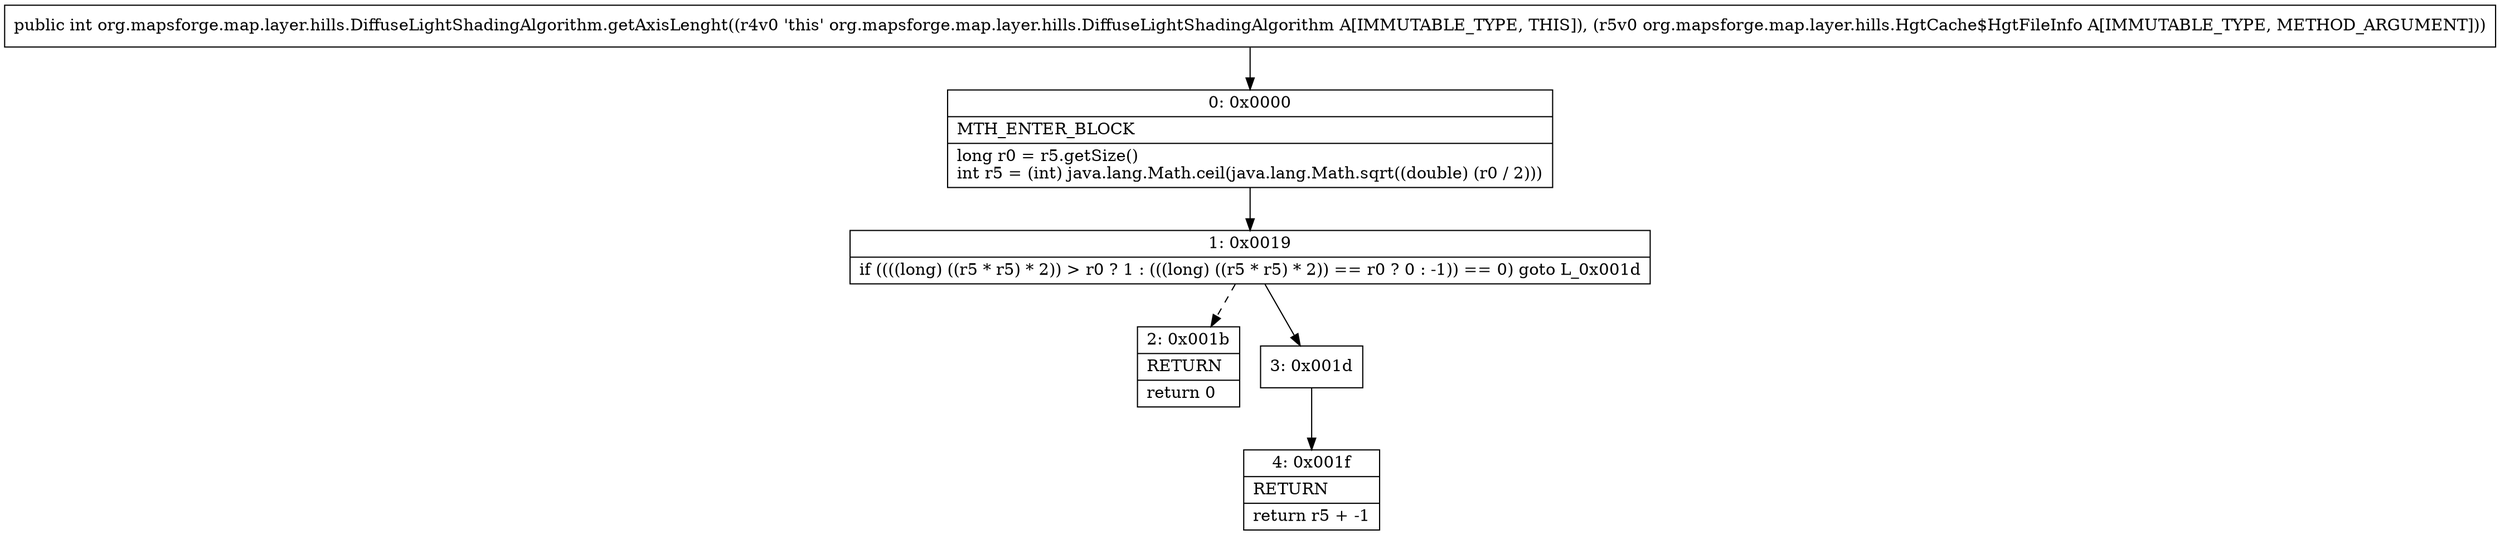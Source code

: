 digraph "CFG fororg.mapsforge.map.layer.hills.DiffuseLightShadingAlgorithm.getAxisLenght(Lorg\/mapsforge\/map\/layer\/hills\/HgtCache$HgtFileInfo;)I" {
Node_0 [shape=record,label="{0\:\ 0x0000|MTH_ENTER_BLOCK\l|long r0 = r5.getSize()\lint r5 = (int) java.lang.Math.ceil(java.lang.Math.sqrt((double) (r0 \/ 2)))\l}"];
Node_1 [shape=record,label="{1\:\ 0x0019|if ((((long) ((r5 * r5) * 2)) \> r0 ? 1 : (((long) ((r5 * r5) * 2)) == r0 ? 0 : \-1)) == 0) goto L_0x001d\l}"];
Node_2 [shape=record,label="{2\:\ 0x001b|RETURN\l|return 0\l}"];
Node_3 [shape=record,label="{3\:\ 0x001d}"];
Node_4 [shape=record,label="{4\:\ 0x001f|RETURN\l|return r5 + \-1\l}"];
MethodNode[shape=record,label="{public int org.mapsforge.map.layer.hills.DiffuseLightShadingAlgorithm.getAxisLenght((r4v0 'this' org.mapsforge.map.layer.hills.DiffuseLightShadingAlgorithm A[IMMUTABLE_TYPE, THIS]), (r5v0 org.mapsforge.map.layer.hills.HgtCache$HgtFileInfo A[IMMUTABLE_TYPE, METHOD_ARGUMENT])) }"];
MethodNode -> Node_0;
Node_0 -> Node_1;
Node_1 -> Node_2[style=dashed];
Node_1 -> Node_3;
Node_3 -> Node_4;
}

